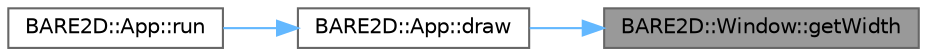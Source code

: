 digraph "BARE2D::Window::getWidth"
{
 // INTERACTIVE_SVG=YES
 // LATEX_PDF_SIZE
  bgcolor="transparent";
  edge [fontname=Helvetica,fontsize=10,labelfontname=Helvetica,labelfontsize=10];
  node [fontname=Helvetica,fontsize=10,shape=box,height=0.2,width=0.4];
  rankdir="RL";
  Node1 [label="BARE2D::Window::getWidth",height=0.2,width=0.4,color="gray40", fillcolor="grey60", style="filled", fontcolor="black",tooltip="Returns the width of the window."];
  Node1 -> Node2 [dir="back",color="steelblue1",style="solid"];
  Node2 [label="BARE2D::App::draw",height=0.2,width=0.4,color="grey40", fillcolor="white", style="filled",URL="$class_b_a_r_e2_d_1_1_app.html#aa36b0982974fd0ea0854d2c7a02ed455",tooltip="Draws the current screen, based on that screen's drawing protocol."];
  Node2 -> Node3 [dir="back",color="steelblue1",style="solid"];
  Node3 [label="BARE2D::App::run",height=0.2,width=0.4,color="grey40", fillcolor="white", style="filled",URL="$class_b_a_r_e2_d_1_1_app.html#a767c055c78bbf86b34bbd47e4b05ee01",tooltip="Runs the program! Starts the update-draw loop."];
}

